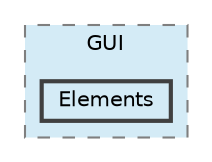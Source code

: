 digraph "src/Game/GUI/Elements"
{
 // LATEX_PDF_SIZE
  bgcolor="transparent";
  edge [fontname=Helvetica,fontsize=10,labelfontname=Helvetica,labelfontsize=10];
  node [fontname=Helvetica,fontsize=10,shape=box,height=0.2,width=0.4];
  compound=true
  subgraph clusterdir_ab649f3768326b210867dcadba9ef820 {
    graph [ bgcolor="#d4ebf6", pencolor="grey50", label="GUI", fontname=Helvetica,fontsize=10 style="filled,dashed", URL="dir_ab649f3768326b210867dcadba9ef820.html",tooltip=""]
  dir_4a76f0e507af27177928fb0c1cc4ccfe [label="Elements", fillcolor="#d4ebf6", color="grey25", style="filled,bold", URL="dir_4a76f0e507af27177928fb0c1cc4ccfe.html",tooltip=""];
  }
}
